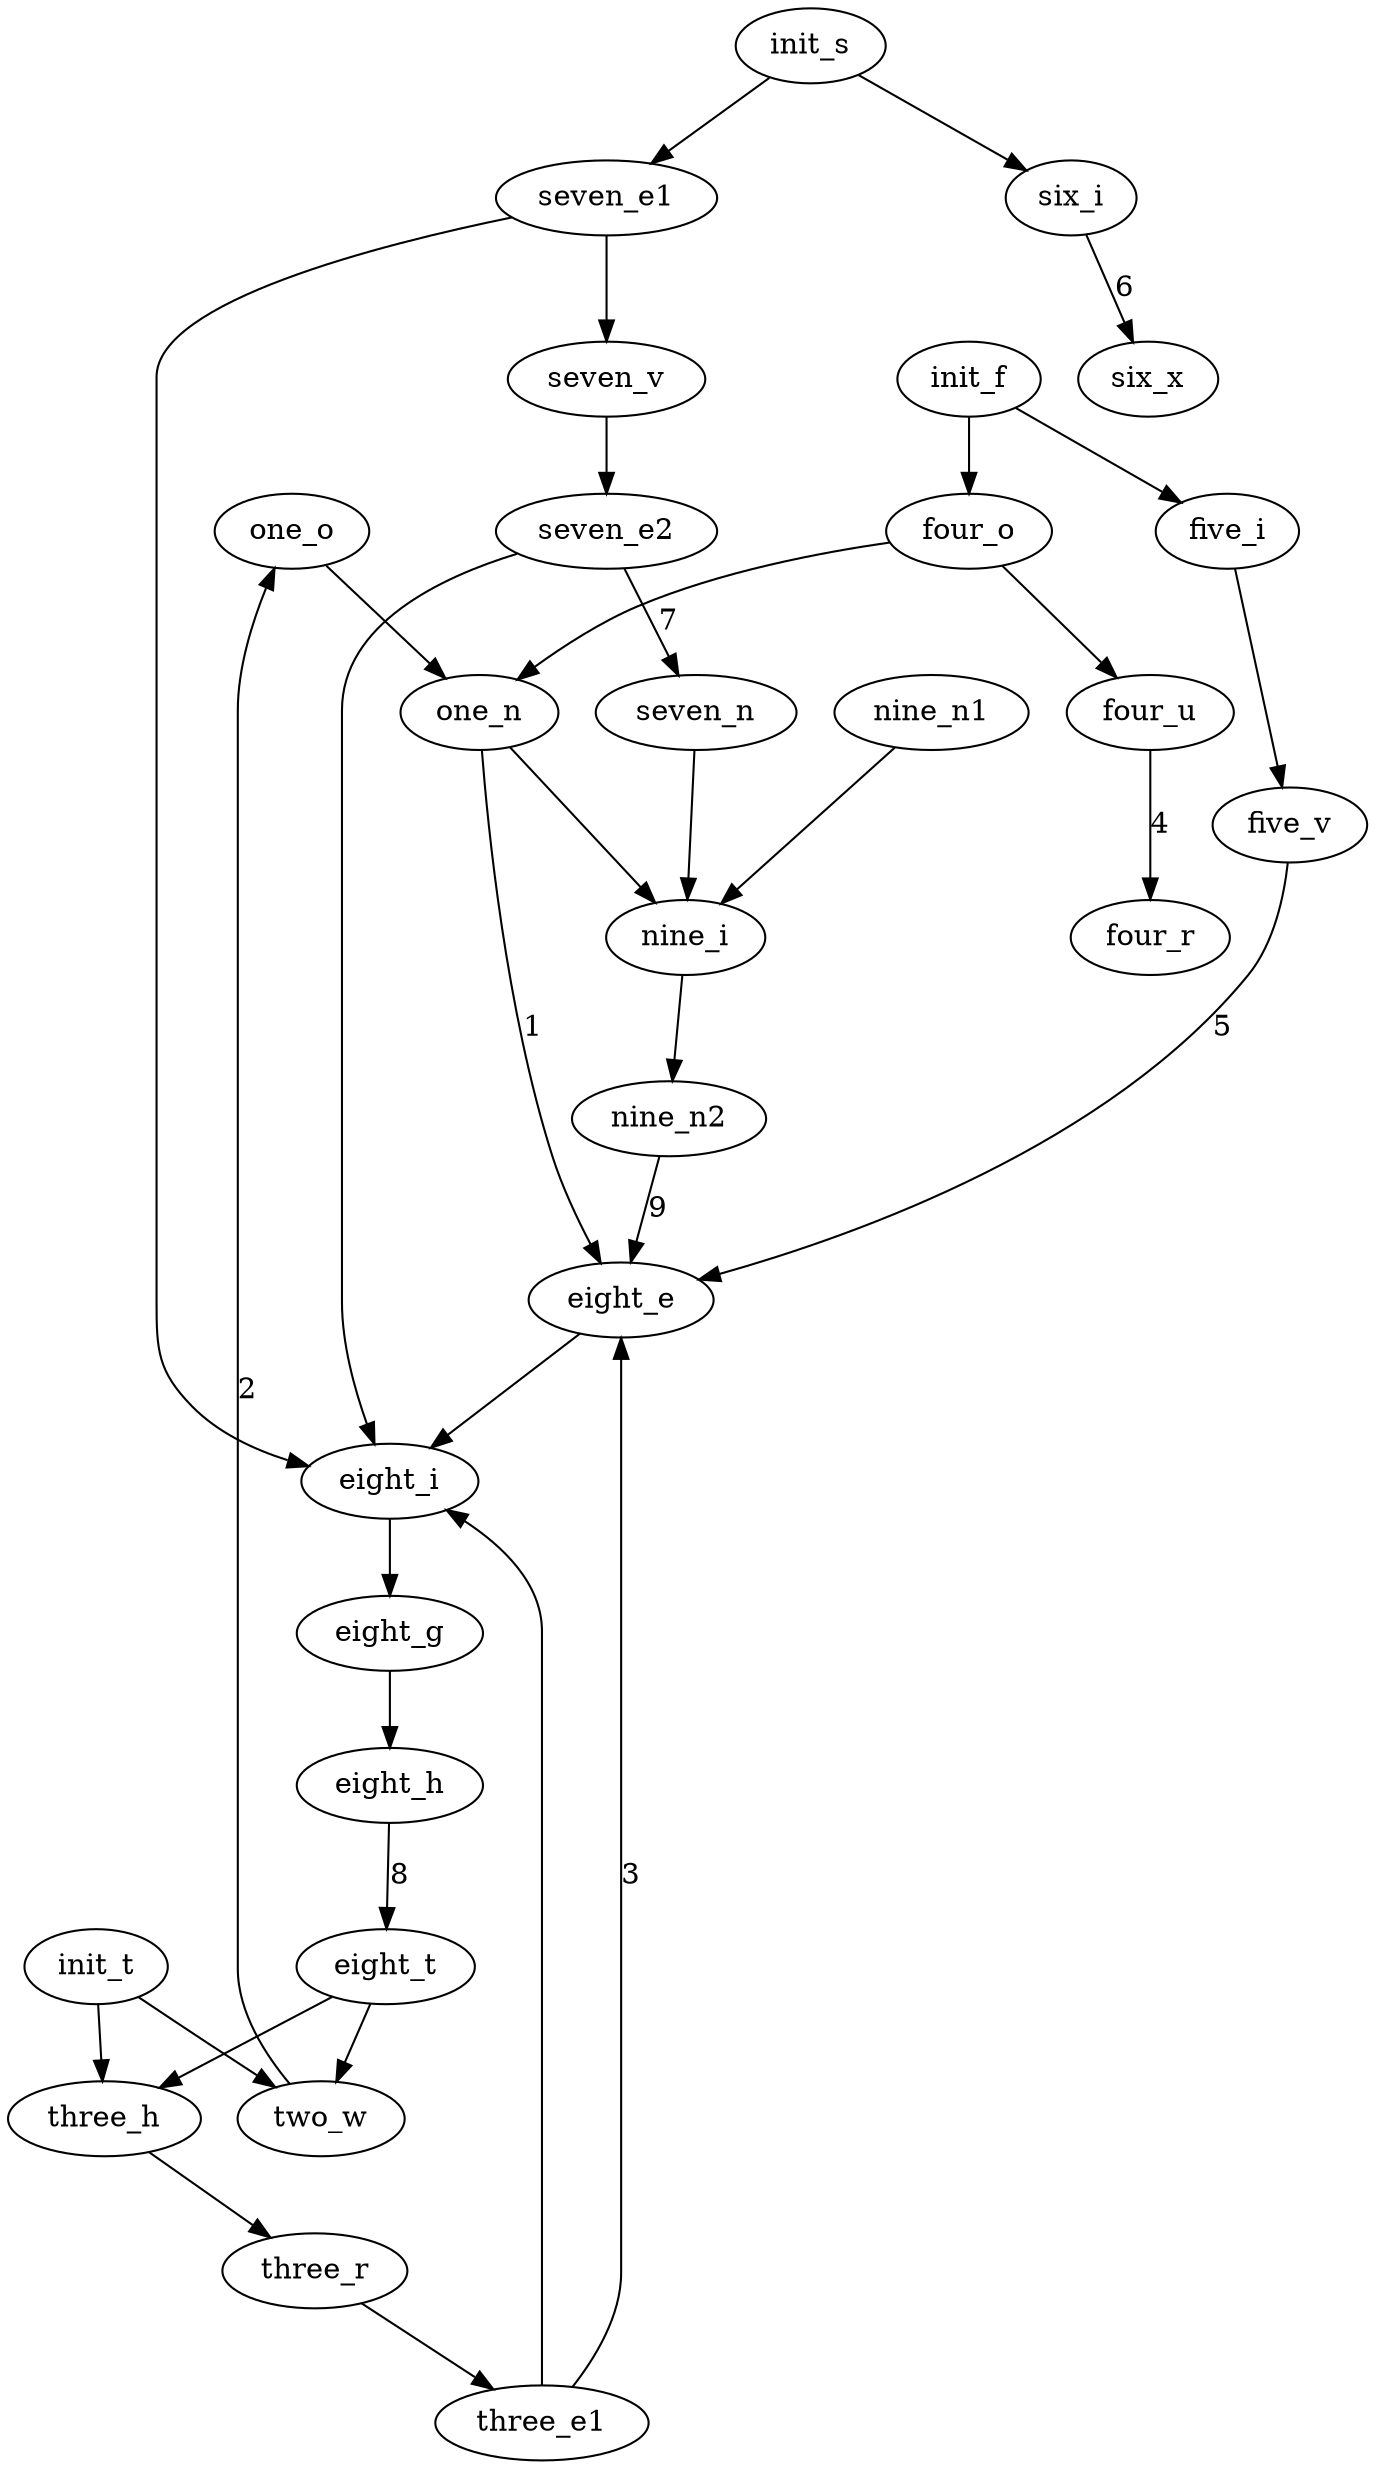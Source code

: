 digraph lexnum {
//one, two, three, four, five, six, seven, eight, and nine
	one_o -> one_n;
	one_n -> eight_e [label=1];
	one_n -> nine_i;

	init_t -> two_w;
	two_w -> one_o [label=2];

	init_t -> three_h -> three_r -> three_e1;
	three_e1 -> eight_e [label=3];
	three_e1 -> eight_i;

	init_f -> four_o -> four_u;
	four_u -> four_r [label=4];
	four_o -> one_n;

	init_f -> five_i -> five_v;
	five_v -> eight_e [label=5];

	init_s -> six_i;
	six_i -> six_x [label=6];
	init_s -> seven_e1 -> seven_v -> seven_e2;
	seven_e2 -> seven_n [label=7];
	seven_e1 -> eight_i;
	seven_e2 -> eight_i;
	seven_n -> nine_i;

	eight_e -> eight_i -> eight_g -> eight_h;
	eight_h -> eight_t [label=8];
	eight_t -> two_w;
	eight_t -> three_h;

	nine_n1 -> nine_i -> nine_n2;
	nine_n2 -> eight_e [label=9];
}
